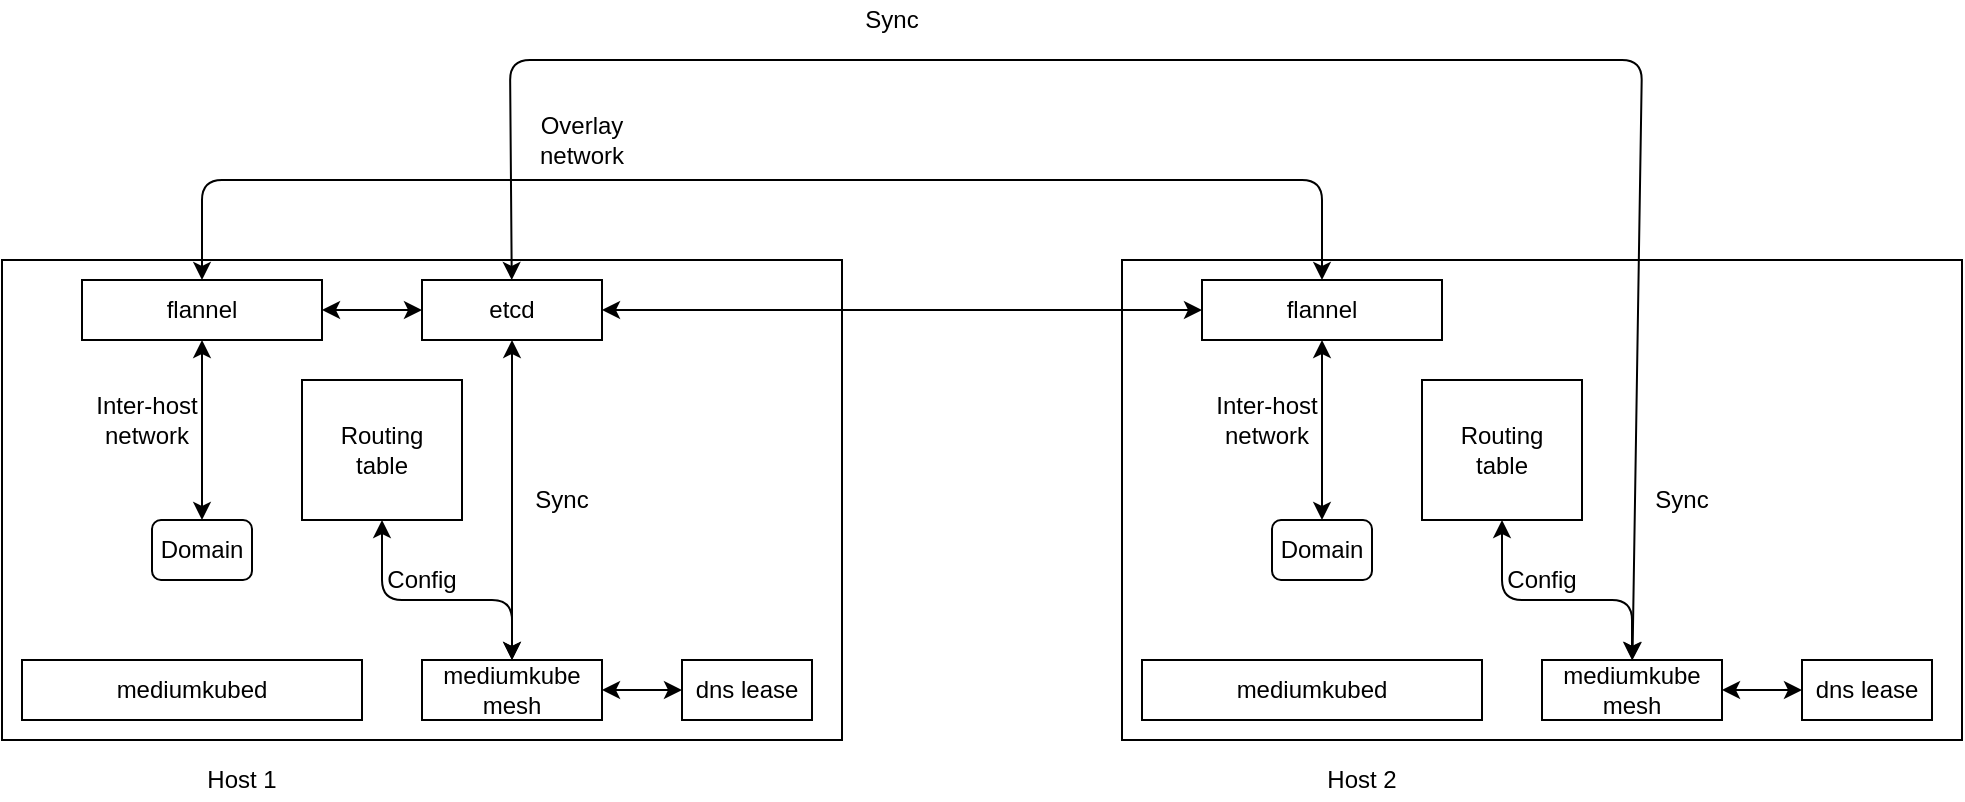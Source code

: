 <mxfile>
    <diagram id="RpSye8_ohAYteDbDhZMX" name="Page-1">
        <mxGraphModel dx="992" dy="1738" grid="1" gridSize="10" guides="1" tooltips="1" connect="1" arrows="1" fold="1" page="1" pageScale="1" pageWidth="850" pageHeight="1100" math="0" shadow="0">
            <root>
                <mxCell id="0"/>
                <mxCell id="1" parent="0"/>
                <mxCell id="5" value="" style="rounded=0;whiteSpace=wrap;html=1;" parent="1" vertex="1">
                    <mxGeometry x="80" width="420" height="240" as="geometry"/>
                </mxCell>
                <mxCell id="6" value="Host 1" style="text;html=1;strokeColor=none;fillColor=none;align=center;verticalAlign=middle;whiteSpace=wrap;rounded=0;" parent="1" vertex="1">
                    <mxGeometry x="180" y="250" width="40" height="20" as="geometry"/>
                </mxCell>
                <mxCell id="7" value="etcd" style="rounded=0;whiteSpace=wrap;html=1;" parent="1" vertex="1">
                    <mxGeometry x="290" y="10" width="90" height="30" as="geometry"/>
                </mxCell>
                <mxCell id="8" value="flannel" style="rounded=0;whiteSpace=wrap;html=1;" parent="1" vertex="1">
                    <mxGeometry x="120" y="10" width="120" height="30" as="geometry"/>
                </mxCell>
                <mxCell id="9" value="mediumkubed" style="rounded=0;whiteSpace=wrap;html=1;" parent="1" vertex="1">
                    <mxGeometry x="90" y="200" width="170" height="30" as="geometry"/>
                </mxCell>
                <mxCell id="10" value="mediumkube mesh" style="rounded=0;whiteSpace=wrap;html=1;" parent="1" vertex="1">
                    <mxGeometry x="290" y="200" width="90" height="30" as="geometry"/>
                </mxCell>
                <mxCell id="11" value="" style="endArrow=classic;startArrow=classic;html=1;" parent="1" source="8" target="7" edge="1">
                    <mxGeometry width="50" height="50" relative="1" as="geometry">
                        <mxPoint x="240" y="110" as="sourcePoint"/>
                        <mxPoint x="290" y="60" as="targetPoint"/>
                    </mxGeometry>
                </mxCell>
                <mxCell id="12" value="Routing&lt;br&gt;table" style="rounded=0;whiteSpace=wrap;html=1;" parent="1" vertex="1">
                    <mxGeometry x="230" y="60" width="80" height="70" as="geometry"/>
                </mxCell>
                <mxCell id="13" value="" style="endArrow=classic;startArrow=classic;html=1;" parent="1" source="10" target="12" edge="1">
                    <mxGeometry width="50" height="50" relative="1" as="geometry">
                        <mxPoint x="300" y="170" as="sourcePoint"/>
                        <mxPoint x="350" y="120" as="targetPoint"/>
                        <Array as="points">
                            <mxPoint x="335" y="170"/>
                            <mxPoint x="270" y="170"/>
                        </Array>
                    </mxGeometry>
                </mxCell>
                <mxCell id="14" value="Config" style="text;html=1;strokeColor=none;fillColor=none;align=center;verticalAlign=middle;whiteSpace=wrap;rounded=0;" parent="1" vertex="1">
                    <mxGeometry x="270" y="150" width="40" height="20" as="geometry"/>
                </mxCell>
                <mxCell id="15" value="" style="endArrow=classic;startArrow=classic;html=1;" parent="1" source="10" target="7" edge="1">
                    <mxGeometry width="50" height="50" relative="1" as="geometry">
                        <mxPoint x="420" y="160" as="sourcePoint"/>
                        <mxPoint x="470" y="110" as="targetPoint"/>
                    </mxGeometry>
                </mxCell>
                <mxCell id="16" value="Sync" style="text;html=1;strokeColor=none;fillColor=none;align=center;verticalAlign=middle;whiteSpace=wrap;rounded=0;" parent="1" vertex="1">
                    <mxGeometry x="340" y="110" width="40" height="20" as="geometry"/>
                </mxCell>
                <mxCell id="17" value="Domain" style="rounded=1;whiteSpace=wrap;html=1;" parent="1" vertex="1">
                    <mxGeometry x="155" y="130" width="50" height="30" as="geometry"/>
                </mxCell>
                <mxCell id="18" value="" style="endArrow=classic;startArrow=classic;html=1;" parent="1" source="17" target="8" edge="1">
                    <mxGeometry width="50" height="50" relative="1" as="geometry">
                        <mxPoint x="140" y="120" as="sourcePoint"/>
                        <mxPoint x="190" y="70" as="targetPoint"/>
                    </mxGeometry>
                </mxCell>
                <mxCell id="19" value="Inter-host&lt;br&gt;network" style="text;html=1;strokeColor=none;fillColor=none;align=center;verticalAlign=middle;whiteSpace=wrap;rounded=0;" parent="1" vertex="1">
                    <mxGeometry x="115" y="70" width="75" height="20" as="geometry"/>
                </mxCell>
                <mxCell id="20" value="" style="rounded=0;whiteSpace=wrap;html=1;" parent="1" vertex="1">
                    <mxGeometry x="640" width="420" height="240" as="geometry"/>
                </mxCell>
                <mxCell id="21" value="Host 2" style="text;html=1;strokeColor=none;fillColor=none;align=center;verticalAlign=middle;whiteSpace=wrap;rounded=0;" parent="1" vertex="1">
                    <mxGeometry x="740" y="250" width="40" height="20" as="geometry"/>
                </mxCell>
                <mxCell id="23" value="flannel" style="rounded=0;whiteSpace=wrap;html=1;" parent="1" vertex="1">
                    <mxGeometry x="680" y="10" width="120" height="30" as="geometry"/>
                </mxCell>
                <mxCell id="24" value="mediumkubed" style="rounded=0;whiteSpace=wrap;html=1;" parent="1" vertex="1">
                    <mxGeometry x="650" y="200" width="170" height="30" as="geometry"/>
                </mxCell>
                <mxCell id="25" value="mediumkube mesh" style="rounded=0;whiteSpace=wrap;html=1;" parent="1" vertex="1">
                    <mxGeometry x="850" y="200" width="90" height="30" as="geometry"/>
                </mxCell>
                <mxCell id="26" value="" style="endArrow=classic;startArrow=classic;html=1;" parent="1" source="23" target="7" edge="1">
                    <mxGeometry width="50" height="50" relative="1" as="geometry">
                        <mxPoint x="630" y="110" as="sourcePoint"/>
                        <mxPoint x="680" y="25.0" as="targetPoint"/>
                    </mxGeometry>
                </mxCell>
                <mxCell id="27" value="Routing&lt;br&gt;table" style="rounded=0;whiteSpace=wrap;html=1;" parent="1" vertex="1">
                    <mxGeometry x="790" y="60" width="80" height="70" as="geometry"/>
                </mxCell>
                <mxCell id="28" value="" style="endArrow=classic;startArrow=classic;html=1;" parent="1" source="25" target="27" edge="1">
                    <mxGeometry width="50" height="50" relative="1" as="geometry">
                        <mxPoint x="860" y="170" as="sourcePoint"/>
                        <mxPoint x="910" y="120" as="targetPoint"/>
                        <Array as="points">
                            <mxPoint x="895" y="170"/>
                            <mxPoint x="830" y="170"/>
                        </Array>
                    </mxGeometry>
                </mxCell>
                <mxCell id="29" value="Config" style="text;html=1;strokeColor=none;fillColor=none;align=center;verticalAlign=middle;whiteSpace=wrap;rounded=0;" parent="1" vertex="1">
                    <mxGeometry x="830" y="150" width="40" height="20" as="geometry"/>
                </mxCell>
                <mxCell id="30" value="" style="endArrow=classic;startArrow=classic;html=1;" parent="1" source="25" target="7" edge="1">
                    <mxGeometry width="50" height="50" relative="1" as="geometry">
                        <mxPoint x="810" y="160" as="sourcePoint"/>
                        <mxPoint x="330" y="-100" as="targetPoint"/>
                        <Array as="points">
                            <mxPoint x="900" y="-100"/>
                            <mxPoint x="334" y="-100"/>
                        </Array>
                    </mxGeometry>
                </mxCell>
                <mxCell id="31" value="Sync" style="text;html=1;strokeColor=none;fillColor=none;align=center;verticalAlign=middle;whiteSpace=wrap;rounded=0;" parent="1" vertex="1">
                    <mxGeometry x="900" y="110" width="40" height="20" as="geometry"/>
                </mxCell>
                <mxCell id="32" value="Domain" style="rounded=1;whiteSpace=wrap;html=1;" parent="1" vertex="1">
                    <mxGeometry x="715" y="130" width="50" height="30" as="geometry"/>
                </mxCell>
                <mxCell id="33" value="" style="endArrow=classic;startArrow=classic;html=1;" parent="1" source="32" target="23" edge="1">
                    <mxGeometry width="50" height="50" relative="1" as="geometry">
                        <mxPoint x="700" y="120" as="sourcePoint"/>
                        <mxPoint x="750" y="70" as="targetPoint"/>
                    </mxGeometry>
                </mxCell>
                <mxCell id="34" value="Inter-host&lt;br&gt;network" style="text;html=1;strokeColor=none;fillColor=none;align=center;verticalAlign=middle;whiteSpace=wrap;rounded=0;" parent="1" vertex="1">
                    <mxGeometry x="675" y="70" width="75" height="20" as="geometry"/>
                </mxCell>
                <mxCell id="35" value="Sync" style="text;html=1;strokeColor=none;fillColor=none;align=center;verticalAlign=middle;whiteSpace=wrap;rounded=0;" parent="1" vertex="1">
                    <mxGeometry x="505" y="-130" width="40" height="20" as="geometry"/>
                </mxCell>
                <mxCell id="36" value="" style="endArrow=classic;startArrow=classic;html=1;" parent="1" source="8" target="23" edge="1">
                    <mxGeometry width="50" height="50" relative="1" as="geometry">
                        <mxPoint x="190" y="-30" as="sourcePoint"/>
                        <mxPoint x="570" y="-40" as="targetPoint"/>
                        <Array as="points">
                            <mxPoint x="180" y="-40"/>
                            <mxPoint x="740" y="-40"/>
                        </Array>
                    </mxGeometry>
                </mxCell>
                <mxCell id="37" value="Overlay network" style="text;html=1;strokeColor=none;fillColor=none;align=center;verticalAlign=middle;whiteSpace=wrap;rounded=0;" parent="1" vertex="1">
                    <mxGeometry x="350" y="-70" width="40" height="20" as="geometry"/>
                </mxCell>
                <mxCell id="38" value="dns lease" style="rounded=0;whiteSpace=wrap;html=1;" vertex="1" parent="1">
                    <mxGeometry x="420" y="200" width="65" height="30" as="geometry"/>
                </mxCell>
                <mxCell id="39" value="dns lease" style="rounded=0;whiteSpace=wrap;html=1;" vertex="1" parent="1">
                    <mxGeometry x="980" y="200" width="65" height="30" as="geometry"/>
                </mxCell>
                <mxCell id="40" value="" style="endArrow=classic;startArrow=classic;html=1;" edge="1" parent="1" source="10" target="38">
                    <mxGeometry width="50" height="50" relative="1" as="geometry">
                        <mxPoint x="350" y="360" as="sourcePoint"/>
                        <mxPoint x="400" y="310" as="targetPoint"/>
                    </mxGeometry>
                </mxCell>
                <mxCell id="41" value="" style="endArrow=classic;startArrow=classic;html=1;" edge="1" parent="1" source="25" target="39">
                    <mxGeometry width="50" height="50" relative="1" as="geometry">
                        <mxPoint x="390" y="225" as="sourcePoint"/>
                        <mxPoint x="430" y="225" as="targetPoint"/>
                    </mxGeometry>
                </mxCell>
            </root>
        </mxGraphModel>
    </diagram>
</mxfile>